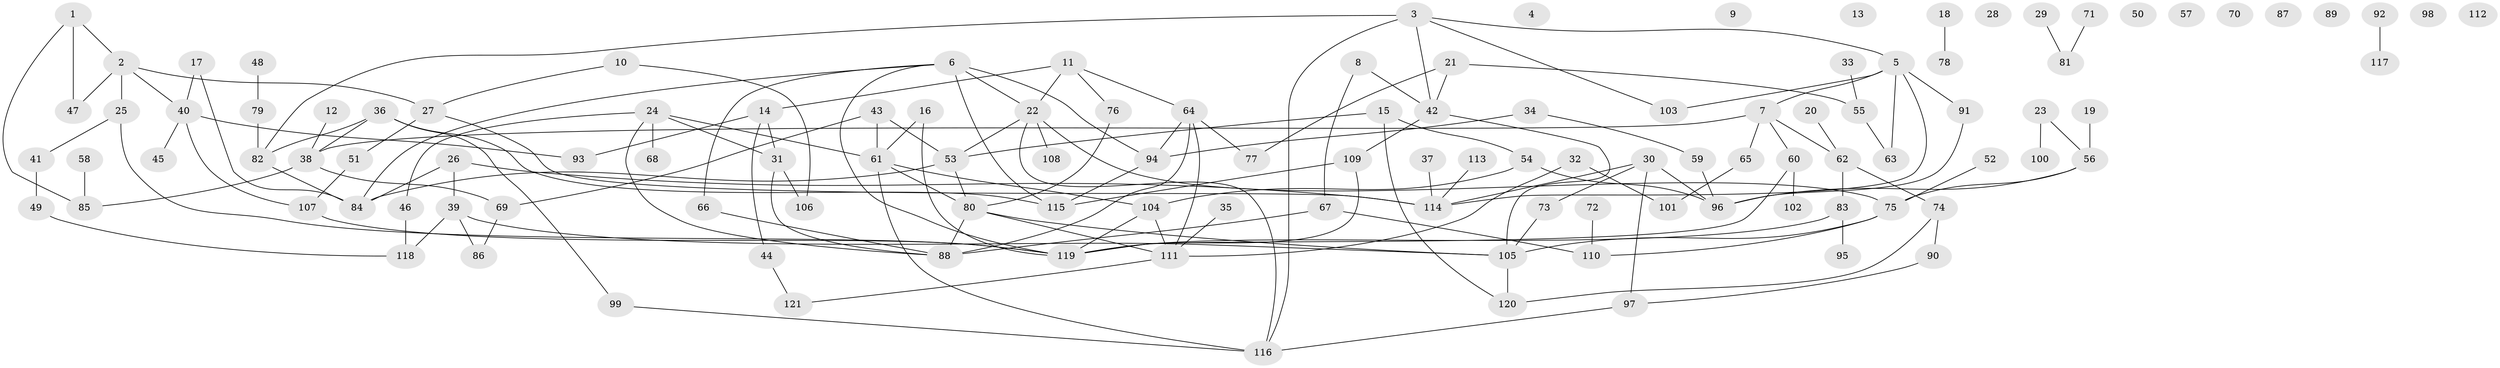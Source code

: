// Generated by graph-tools (version 1.1) at 2025/33/03/09/25 02:33:46]
// undirected, 121 vertices, 162 edges
graph export_dot {
graph [start="1"]
  node [color=gray90,style=filled];
  1;
  2;
  3;
  4;
  5;
  6;
  7;
  8;
  9;
  10;
  11;
  12;
  13;
  14;
  15;
  16;
  17;
  18;
  19;
  20;
  21;
  22;
  23;
  24;
  25;
  26;
  27;
  28;
  29;
  30;
  31;
  32;
  33;
  34;
  35;
  36;
  37;
  38;
  39;
  40;
  41;
  42;
  43;
  44;
  45;
  46;
  47;
  48;
  49;
  50;
  51;
  52;
  53;
  54;
  55;
  56;
  57;
  58;
  59;
  60;
  61;
  62;
  63;
  64;
  65;
  66;
  67;
  68;
  69;
  70;
  71;
  72;
  73;
  74;
  75;
  76;
  77;
  78;
  79;
  80;
  81;
  82;
  83;
  84;
  85;
  86;
  87;
  88;
  89;
  90;
  91;
  92;
  93;
  94;
  95;
  96;
  97;
  98;
  99;
  100;
  101;
  102;
  103;
  104;
  105;
  106;
  107;
  108;
  109;
  110;
  111;
  112;
  113;
  114;
  115;
  116;
  117;
  118;
  119;
  120;
  121;
  1 -- 2;
  1 -- 47;
  1 -- 85;
  2 -- 25;
  2 -- 27;
  2 -- 40;
  2 -- 47;
  3 -- 5;
  3 -- 42;
  3 -- 82;
  3 -- 103;
  3 -- 116;
  5 -- 7;
  5 -- 63;
  5 -- 91;
  5 -- 103;
  5 -- 114;
  6 -- 22;
  6 -- 66;
  6 -- 84;
  6 -- 94;
  6 -- 115;
  6 -- 119;
  7 -- 38;
  7 -- 60;
  7 -- 62;
  7 -- 65;
  8 -- 42;
  8 -- 67;
  10 -- 27;
  10 -- 106;
  11 -- 14;
  11 -- 22;
  11 -- 64;
  11 -- 76;
  12 -- 38;
  14 -- 31;
  14 -- 44;
  14 -- 93;
  15 -- 53;
  15 -- 54;
  15 -- 120;
  16 -- 61;
  16 -- 119;
  17 -- 40;
  17 -- 84;
  18 -- 78;
  19 -- 56;
  20 -- 62;
  21 -- 42;
  21 -- 55;
  21 -- 77;
  22 -- 53;
  22 -- 75;
  22 -- 108;
  22 -- 116;
  23 -- 56;
  23 -- 100;
  24 -- 31;
  24 -- 46;
  24 -- 61;
  24 -- 68;
  24 -- 88;
  25 -- 41;
  25 -- 119;
  26 -- 39;
  26 -- 84;
  26 -- 114;
  27 -- 51;
  27 -- 114;
  29 -- 81;
  30 -- 73;
  30 -- 96;
  30 -- 97;
  30 -- 114;
  31 -- 88;
  31 -- 106;
  32 -- 101;
  32 -- 111;
  33 -- 55;
  34 -- 59;
  34 -- 94;
  35 -- 111;
  36 -- 38;
  36 -- 82;
  36 -- 99;
  36 -- 115;
  37 -- 114;
  38 -- 69;
  38 -- 85;
  39 -- 86;
  39 -- 105;
  39 -- 118;
  40 -- 45;
  40 -- 93;
  40 -- 107;
  41 -- 49;
  42 -- 105;
  42 -- 109;
  43 -- 53;
  43 -- 61;
  43 -- 69;
  44 -- 121;
  46 -- 118;
  48 -- 79;
  49 -- 118;
  51 -- 107;
  52 -- 75;
  53 -- 80;
  53 -- 84;
  54 -- 96;
  54 -- 104;
  55 -- 63;
  56 -- 75;
  56 -- 96;
  58 -- 85;
  59 -- 96;
  60 -- 102;
  60 -- 119;
  61 -- 80;
  61 -- 104;
  61 -- 116;
  62 -- 74;
  62 -- 83;
  64 -- 77;
  64 -- 88;
  64 -- 94;
  64 -- 111;
  65 -- 101;
  66 -- 88;
  67 -- 88;
  67 -- 110;
  69 -- 86;
  71 -- 81;
  72 -- 110;
  73 -- 105;
  74 -- 90;
  74 -- 120;
  75 -- 105;
  75 -- 110;
  76 -- 80;
  79 -- 82;
  80 -- 88;
  80 -- 105;
  80 -- 111;
  82 -- 84;
  83 -- 95;
  83 -- 119;
  90 -- 97;
  91 -- 96;
  92 -- 117;
  94 -- 115;
  97 -- 116;
  99 -- 116;
  104 -- 111;
  104 -- 119;
  105 -- 120;
  107 -- 119;
  109 -- 115;
  109 -- 119;
  111 -- 121;
  113 -- 114;
}
